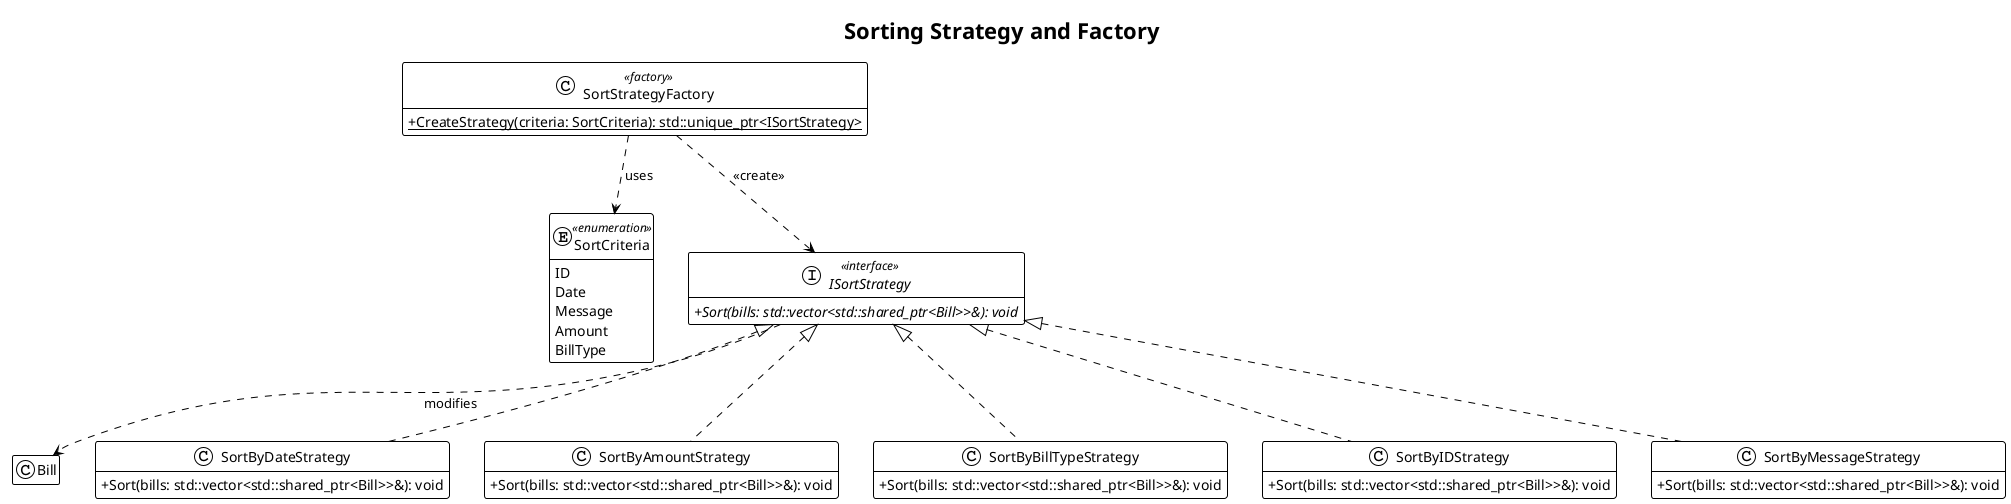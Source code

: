 @startuml
!theme plain
skinparam classAttributeIconSize 0
hide empty members
title Sorting Strategy and Factory

' Forward-declare the Bill class, which is the target of the sort operations
class Bill

' Enum to select the desired strategy
enum SortCriteria <<enumeration>> {
  ID
  Date
  Message
  Amount
  BillType
}

' The Strategy interface
interface ISortStrategy <<interface>> {
  + {abstract} Sort(bills: std::vector<std::shared_ptr<Bill>>&): void
}

' Concrete Strategy implementations
class SortByDateStrategy {
  + Sort(bills: std::vector<std::shared_ptr<Bill>>&): void
}
class SortByAmountStrategy {
  + Sort(bills: std::vector<std::shared_ptr<Bill>>&): void
}
class SortByBillTypeStrategy {
  + Sort(bills: std::vector<std::shared_ptr<Bill>>&): void
}
class SortByIDStrategy {
  + Sort(bills: std::vector<std::shared_ptr<Bill>>&): void
}
class SortByMessageStrategy {
  + Sort(bills: std::vector<std::shared_ptr<Bill>>&): void
}

' The Factory for creating strategies
class SortStrategyFactory <<factory>> {
  + {static} CreateStrategy(criteria: SortCriteria): std::unique_ptr<ISortStrategy>
}


' --- Relationships ---

' Realization: Concrete strategies implement the ISortStrategy interface.
ISortStrategy <|.. SortByDateStrategy
ISortStrategy <|.. SortByAmountStrategy
ISortStrategy <|.. SortByBillTypeStrategy
ISortStrategy <|.. SortByIDStrategy
ISortStrategy <|.. SortByMessageStrategy

' Dependency: The factory creates instances of ISortStrategy.
' The <<create>> stereotype highlights the factory's purpose.
SortStrategyFactory ..> ISortStrategy : <<create>>

' Dependency: The factory uses the SortCriteria enum to decide which strategy to create.
SortStrategyFactory ..> SortCriteria : uses

' Dependency: The strategy interface (and all implementers) operates on Bill objects.
ISortStrategy ..> Bill : modifies

@enduml